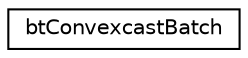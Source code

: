 digraph "Graphical Class Hierarchy"
{
  edge [fontname="Helvetica",fontsize="10",labelfontname="Helvetica",labelfontsize="10"];
  node [fontname="Helvetica",fontsize="10",shape=record];
  rankdir="LR";
  Node1 [label="btConvexcastBatch",height=0.2,width=0.4,color="black", fillcolor="white", style="filled",URL="$classbt_convexcast_batch.html"];
}
